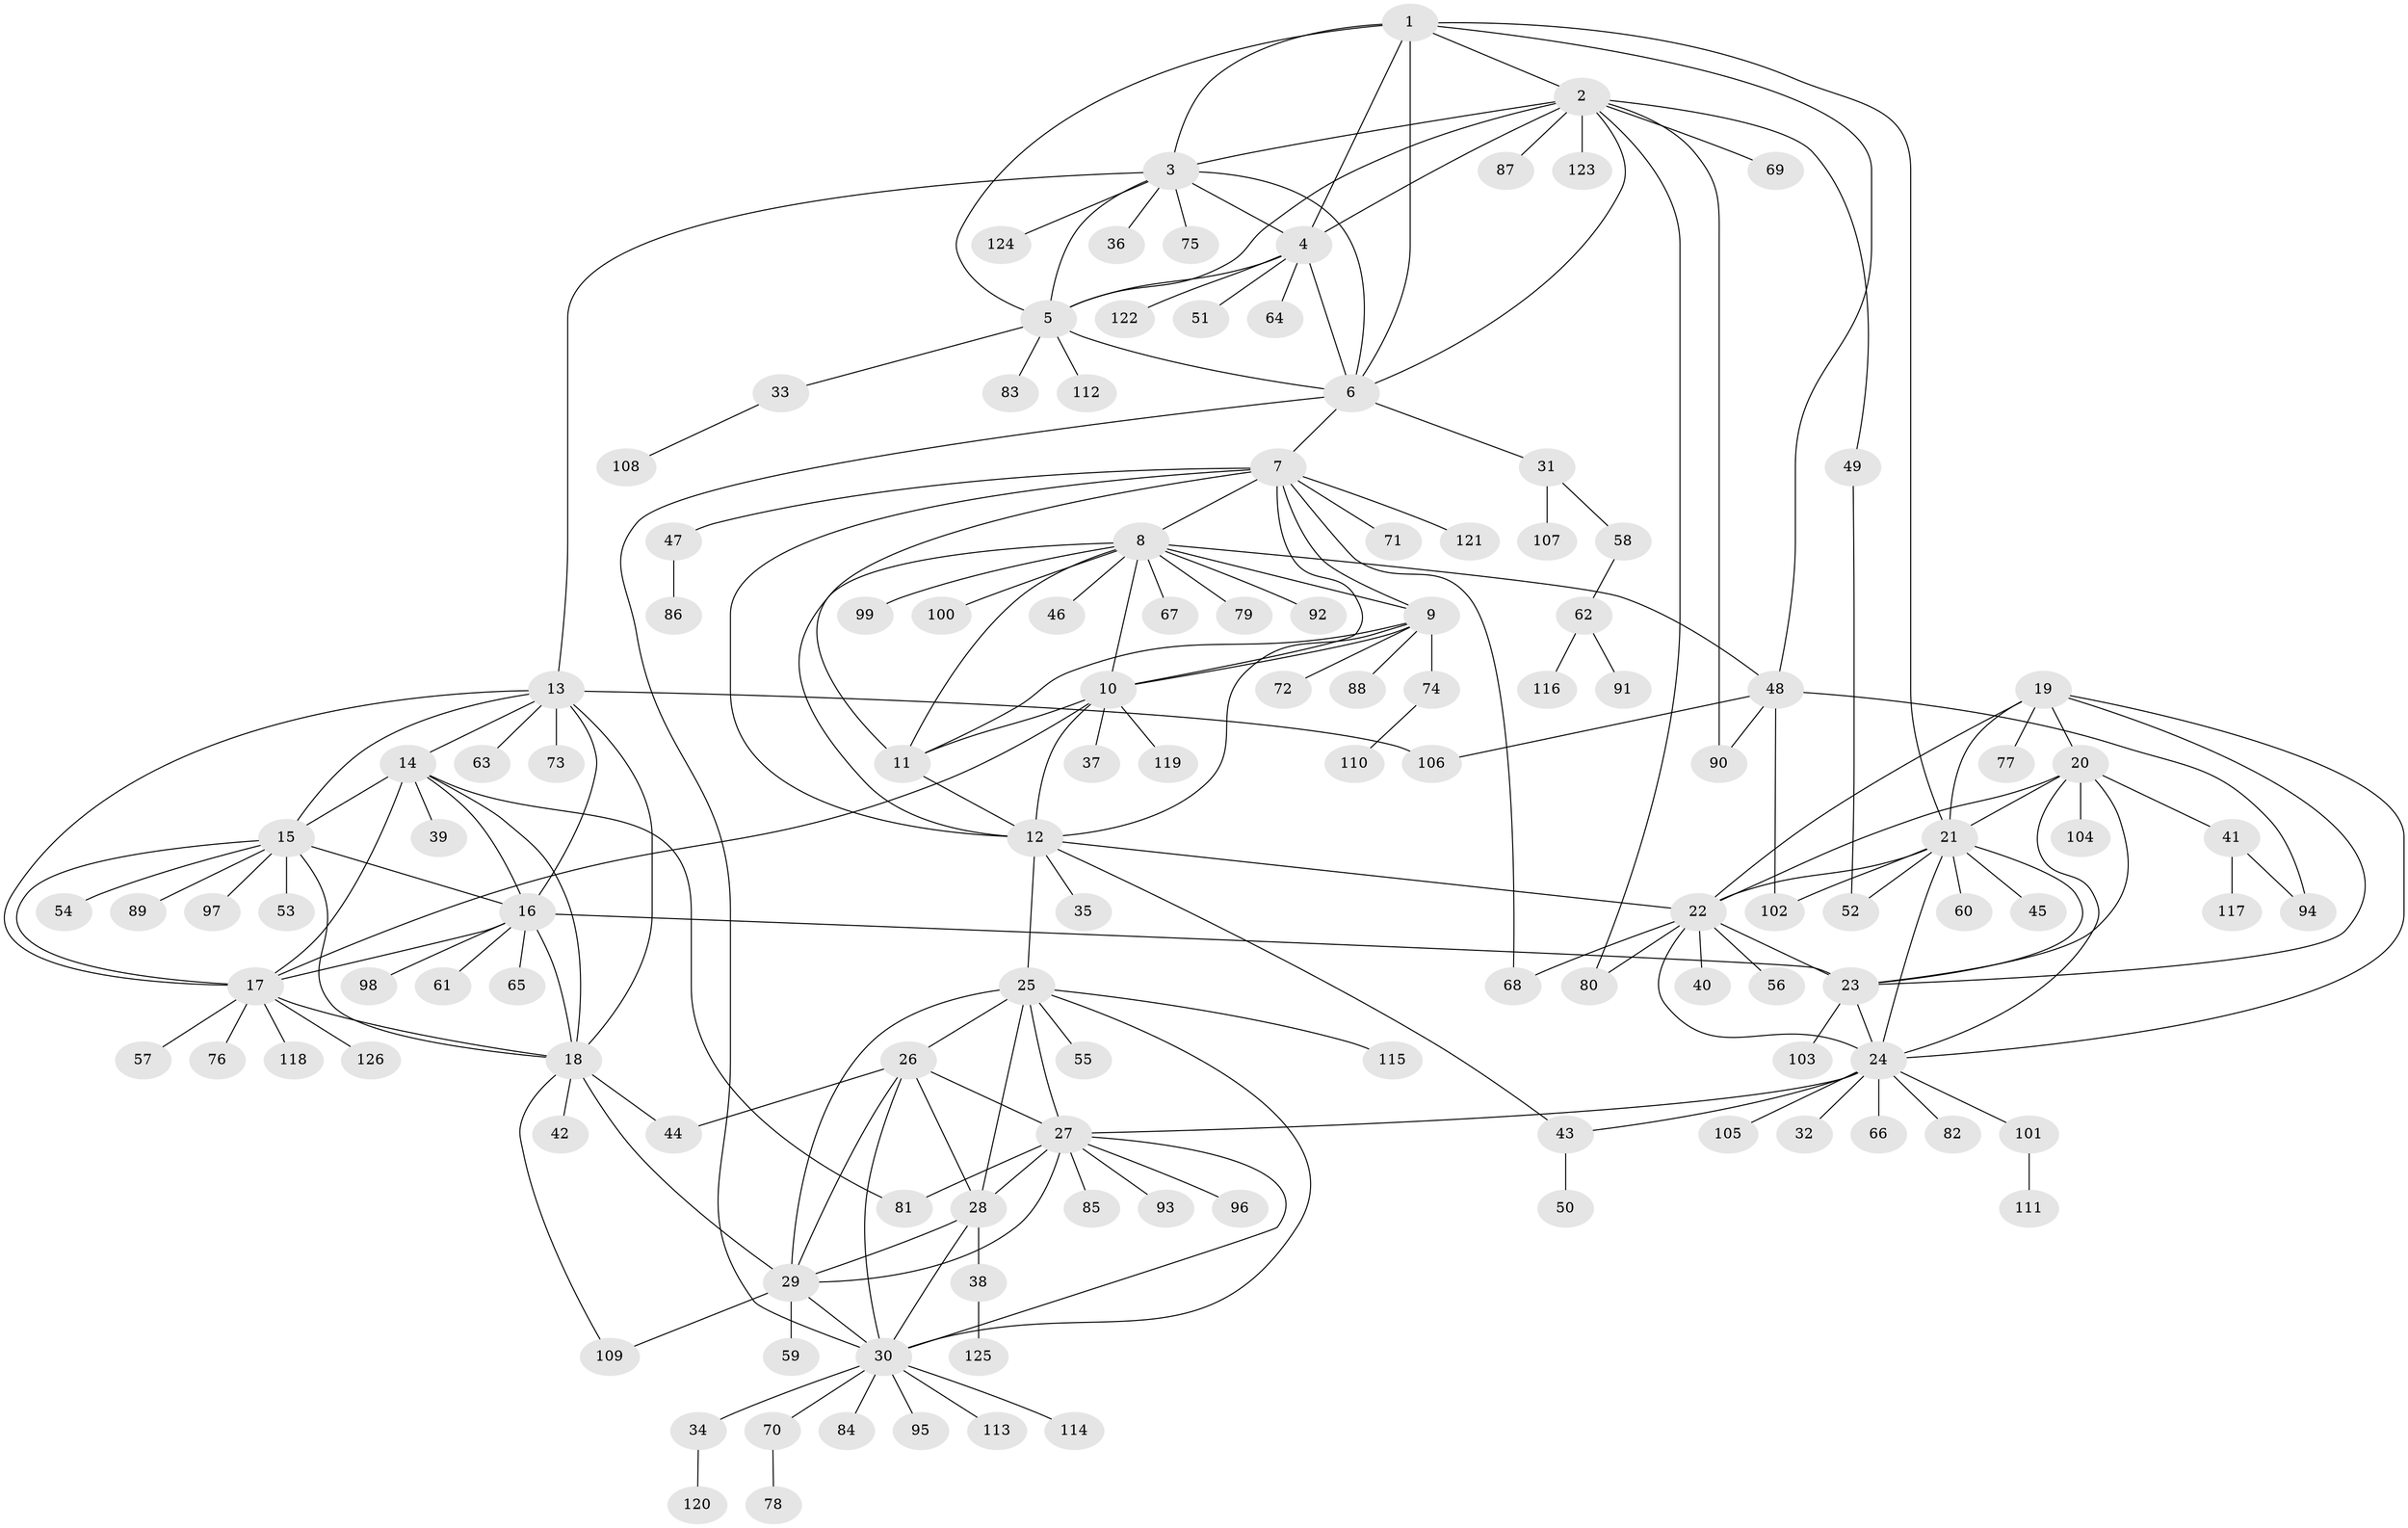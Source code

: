 // Generated by graph-tools (version 1.1) at 2025/56/03/09/25 04:56:02]
// undirected, 126 vertices, 193 edges
graph export_dot {
graph [start="1"]
  node [color=gray90,style=filled];
  1;
  2;
  3;
  4;
  5;
  6;
  7;
  8;
  9;
  10;
  11;
  12;
  13;
  14;
  15;
  16;
  17;
  18;
  19;
  20;
  21;
  22;
  23;
  24;
  25;
  26;
  27;
  28;
  29;
  30;
  31;
  32;
  33;
  34;
  35;
  36;
  37;
  38;
  39;
  40;
  41;
  42;
  43;
  44;
  45;
  46;
  47;
  48;
  49;
  50;
  51;
  52;
  53;
  54;
  55;
  56;
  57;
  58;
  59;
  60;
  61;
  62;
  63;
  64;
  65;
  66;
  67;
  68;
  69;
  70;
  71;
  72;
  73;
  74;
  75;
  76;
  77;
  78;
  79;
  80;
  81;
  82;
  83;
  84;
  85;
  86;
  87;
  88;
  89;
  90;
  91;
  92;
  93;
  94;
  95;
  96;
  97;
  98;
  99;
  100;
  101;
  102;
  103;
  104;
  105;
  106;
  107;
  108;
  109;
  110;
  111;
  112;
  113;
  114;
  115;
  116;
  117;
  118;
  119;
  120;
  121;
  122;
  123;
  124;
  125;
  126;
  1 -- 2;
  1 -- 3;
  1 -- 4;
  1 -- 5;
  1 -- 6;
  1 -- 21;
  1 -- 48;
  2 -- 3;
  2 -- 4;
  2 -- 5;
  2 -- 6;
  2 -- 49;
  2 -- 69;
  2 -- 80;
  2 -- 87;
  2 -- 90;
  2 -- 123;
  3 -- 4;
  3 -- 5;
  3 -- 6;
  3 -- 13;
  3 -- 36;
  3 -- 75;
  3 -- 124;
  4 -- 5;
  4 -- 6;
  4 -- 51;
  4 -- 64;
  4 -- 122;
  5 -- 6;
  5 -- 33;
  5 -- 83;
  5 -- 112;
  6 -- 7;
  6 -- 30;
  6 -- 31;
  7 -- 8;
  7 -- 9;
  7 -- 10;
  7 -- 11;
  7 -- 12;
  7 -- 47;
  7 -- 68;
  7 -- 71;
  7 -- 121;
  8 -- 9;
  8 -- 10;
  8 -- 11;
  8 -- 12;
  8 -- 46;
  8 -- 48;
  8 -- 67;
  8 -- 79;
  8 -- 92;
  8 -- 99;
  8 -- 100;
  9 -- 10;
  9 -- 11;
  9 -- 12;
  9 -- 72;
  9 -- 74;
  9 -- 88;
  10 -- 11;
  10 -- 12;
  10 -- 17;
  10 -- 37;
  10 -- 119;
  11 -- 12;
  12 -- 22;
  12 -- 25;
  12 -- 35;
  12 -- 43;
  13 -- 14;
  13 -- 15;
  13 -- 16;
  13 -- 17;
  13 -- 18;
  13 -- 63;
  13 -- 73;
  13 -- 106;
  14 -- 15;
  14 -- 16;
  14 -- 17;
  14 -- 18;
  14 -- 39;
  14 -- 81;
  15 -- 16;
  15 -- 17;
  15 -- 18;
  15 -- 53;
  15 -- 54;
  15 -- 89;
  15 -- 97;
  16 -- 17;
  16 -- 18;
  16 -- 23;
  16 -- 61;
  16 -- 65;
  16 -- 98;
  17 -- 18;
  17 -- 57;
  17 -- 76;
  17 -- 118;
  17 -- 126;
  18 -- 29;
  18 -- 42;
  18 -- 44;
  18 -- 109;
  19 -- 20;
  19 -- 21;
  19 -- 22;
  19 -- 23;
  19 -- 24;
  19 -- 77;
  20 -- 21;
  20 -- 22;
  20 -- 23;
  20 -- 24;
  20 -- 41;
  20 -- 104;
  21 -- 22;
  21 -- 23;
  21 -- 24;
  21 -- 45;
  21 -- 52;
  21 -- 60;
  21 -- 102;
  22 -- 23;
  22 -- 24;
  22 -- 40;
  22 -- 56;
  22 -- 68;
  22 -- 80;
  23 -- 24;
  23 -- 103;
  24 -- 27;
  24 -- 32;
  24 -- 43;
  24 -- 66;
  24 -- 82;
  24 -- 101;
  24 -- 105;
  25 -- 26;
  25 -- 27;
  25 -- 28;
  25 -- 29;
  25 -- 30;
  25 -- 55;
  25 -- 115;
  26 -- 27;
  26 -- 28;
  26 -- 29;
  26 -- 30;
  26 -- 44;
  27 -- 28;
  27 -- 29;
  27 -- 30;
  27 -- 81;
  27 -- 85;
  27 -- 93;
  27 -- 96;
  28 -- 29;
  28 -- 30;
  28 -- 38;
  29 -- 30;
  29 -- 59;
  29 -- 109;
  30 -- 34;
  30 -- 70;
  30 -- 84;
  30 -- 95;
  30 -- 113;
  30 -- 114;
  31 -- 58;
  31 -- 107;
  33 -- 108;
  34 -- 120;
  38 -- 125;
  41 -- 94;
  41 -- 117;
  43 -- 50;
  47 -- 86;
  48 -- 90;
  48 -- 94;
  48 -- 102;
  48 -- 106;
  49 -- 52;
  58 -- 62;
  62 -- 91;
  62 -- 116;
  70 -- 78;
  74 -- 110;
  101 -- 111;
}
